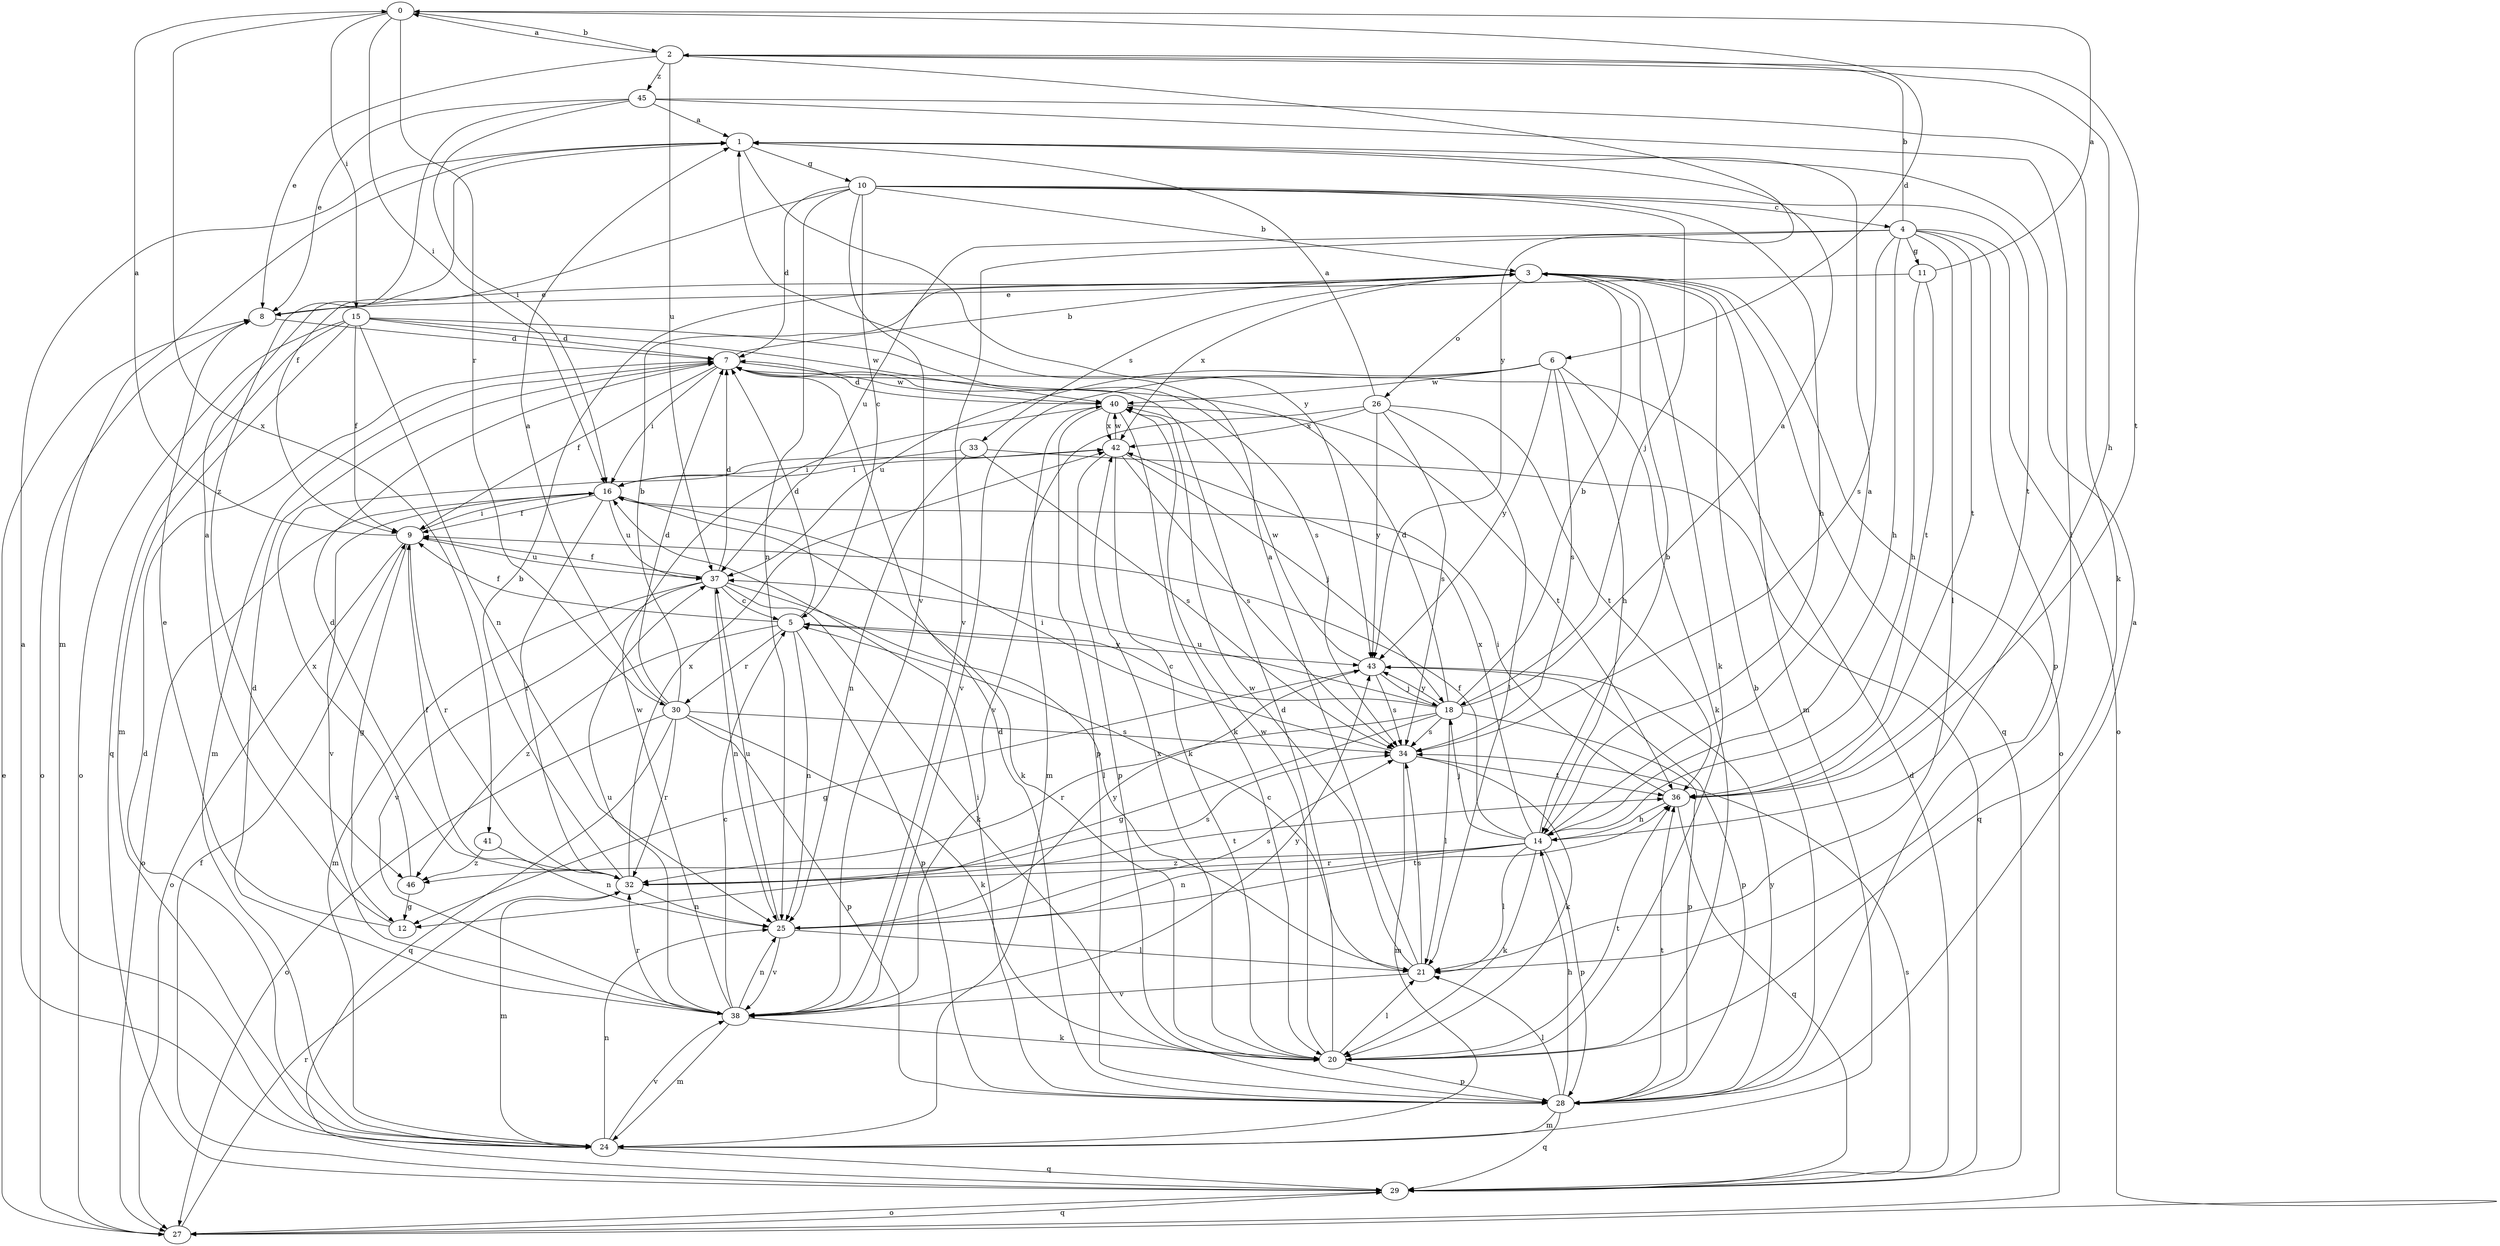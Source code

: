 strict digraph  {
0;
1;
2;
3;
4;
5;
6;
7;
8;
9;
10;
11;
12;
14;
15;
16;
18;
20;
21;
24;
25;
26;
27;
28;
29;
30;
32;
33;
34;
36;
37;
38;
40;
41;
42;
43;
45;
46;
0 -> 2  [label=b];
0 -> 6  [label=d];
0 -> 15  [label=i];
0 -> 16  [label=i];
0 -> 30  [label=r];
0 -> 41  [label=x];
1 -> 10  [label=g];
1 -> 24  [label=m];
1 -> 43  [label=y];
2 -> 0  [label=a];
2 -> 8  [label=e];
2 -> 14  [label=h];
2 -> 36  [label=t];
2 -> 37  [label=u];
2 -> 43  [label=y];
2 -> 45  [label=z];
3 -> 8  [label=e];
3 -> 20  [label=k];
3 -> 24  [label=m];
3 -> 26  [label=o];
3 -> 27  [label=o];
3 -> 29  [label=q];
3 -> 33  [label=s];
3 -> 42  [label=x];
4 -> 2  [label=b];
4 -> 11  [label=g];
4 -> 14  [label=h];
4 -> 21  [label=l];
4 -> 27  [label=o];
4 -> 28  [label=p];
4 -> 34  [label=s];
4 -> 36  [label=t];
4 -> 37  [label=u];
4 -> 38  [label=v];
5 -> 7  [label=d];
5 -> 9  [label=f];
5 -> 25  [label=n];
5 -> 28  [label=p];
5 -> 30  [label=r];
5 -> 43  [label=y];
5 -> 46  [label=z];
6 -> 14  [label=h];
6 -> 20  [label=k];
6 -> 34  [label=s];
6 -> 37  [label=u];
6 -> 38  [label=v];
6 -> 40  [label=w];
6 -> 43  [label=y];
7 -> 3  [label=b];
7 -> 9  [label=f];
7 -> 16  [label=i];
7 -> 24  [label=m];
7 -> 40  [label=w];
8 -> 7  [label=d];
8 -> 27  [label=o];
9 -> 0  [label=a];
9 -> 12  [label=g];
9 -> 16  [label=i];
9 -> 27  [label=o];
9 -> 32  [label=r];
9 -> 37  [label=u];
10 -> 3  [label=b];
10 -> 4  [label=c];
10 -> 5  [label=c];
10 -> 7  [label=d];
10 -> 9  [label=f];
10 -> 14  [label=h];
10 -> 18  [label=j];
10 -> 25  [label=n];
10 -> 36  [label=t];
10 -> 38  [label=v];
11 -> 0  [label=a];
11 -> 8  [label=e];
11 -> 14  [label=h];
11 -> 36  [label=t];
12 -> 1  [label=a];
12 -> 8  [label=e];
14 -> 1  [label=a];
14 -> 3  [label=b];
14 -> 9  [label=f];
14 -> 18  [label=j];
14 -> 20  [label=k];
14 -> 21  [label=l];
14 -> 25  [label=n];
14 -> 28  [label=p];
14 -> 32  [label=r];
14 -> 42  [label=x];
14 -> 46  [label=z];
15 -> 7  [label=d];
15 -> 9  [label=f];
15 -> 24  [label=m];
15 -> 25  [label=n];
15 -> 27  [label=o];
15 -> 29  [label=q];
15 -> 34  [label=s];
15 -> 40  [label=w];
16 -> 9  [label=f];
16 -> 20  [label=k];
16 -> 27  [label=o];
16 -> 32  [label=r];
16 -> 37  [label=u];
16 -> 38  [label=v];
18 -> 1  [label=a];
18 -> 3  [label=b];
18 -> 5  [label=c];
18 -> 7  [label=d];
18 -> 12  [label=g];
18 -> 21  [label=l];
18 -> 28  [label=p];
18 -> 32  [label=r];
18 -> 34  [label=s];
18 -> 37  [label=u];
18 -> 43  [label=y];
20 -> 7  [label=d];
20 -> 21  [label=l];
20 -> 28  [label=p];
20 -> 36  [label=t];
20 -> 40  [label=w];
20 -> 42  [label=x];
21 -> 1  [label=a];
21 -> 5  [label=c];
21 -> 34  [label=s];
21 -> 38  [label=v];
21 -> 40  [label=w];
24 -> 1  [label=a];
24 -> 7  [label=d];
24 -> 25  [label=n];
24 -> 29  [label=q];
24 -> 38  [label=v];
25 -> 21  [label=l];
25 -> 34  [label=s];
25 -> 36  [label=t];
25 -> 37  [label=u];
25 -> 38  [label=v];
25 -> 43  [label=y];
26 -> 1  [label=a];
26 -> 21  [label=l];
26 -> 34  [label=s];
26 -> 36  [label=t];
26 -> 38  [label=v];
26 -> 42  [label=x];
26 -> 43  [label=y];
27 -> 8  [label=e];
27 -> 29  [label=q];
27 -> 32  [label=r];
28 -> 1  [label=a];
28 -> 3  [label=b];
28 -> 7  [label=d];
28 -> 14  [label=h];
28 -> 16  [label=i];
28 -> 21  [label=l];
28 -> 24  [label=m];
28 -> 29  [label=q];
28 -> 36  [label=t];
28 -> 43  [label=y];
29 -> 7  [label=d];
29 -> 9  [label=f];
29 -> 27  [label=o];
29 -> 34  [label=s];
30 -> 1  [label=a];
30 -> 3  [label=b];
30 -> 7  [label=d];
30 -> 20  [label=k];
30 -> 27  [label=o];
30 -> 28  [label=p];
30 -> 29  [label=q];
30 -> 32  [label=r];
30 -> 34  [label=s];
32 -> 3  [label=b];
32 -> 7  [label=d];
32 -> 9  [label=f];
32 -> 24  [label=m];
32 -> 25  [label=n];
32 -> 34  [label=s];
32 -> 36  [label=t];
32 -> 42  [label=x];
33 -> 16  [label=i];
33 -> 25  [label=n];
33 -> 29  [label=q];
33 -> 34  [label=s];
34 -> 16  [label=i];
34 -> 20  [label=k];
34 -> 24  [label=m];
34 -> 36  [label=t];
36 -> 14  [label=h];
36 -> 16  [label=i];
36 -> 29  [label=q];
37 -> 5  [label=c];
37 -> 7  [label=d];
37 -> 9  [label=f];
37 -> 20  [label=k];
37 -> 21  [label=l];
37 -> 24  [label=m];
37 -> 25  [label=n];
37 -> 38  [label=v];
38 -> 5  [label=c];
38 -> 7  [label=d];
38 -> 20  [label=k];
38 -> 24  [label=m];
38 -> 25  [label=n];
38 -> 32  [label=r];
38 -> 37  [label=u];
38 -> 40  [label=w];
38 -> 43  [label=y];
40 -> 7  [label=d];
40 -> 20  [label=k];
40 -> 24  [label=m];
40 -> 28  [label=p];
40 -> 36  [label=t];
40 -> 42  [label=x];
41 -> 25  [label=n];
41 -> 46  [label=z];
42 -> 16  [label=i];
42 -> 18  [label=j];
42 -> 20  [label=k];
42 -> 28  [label=p];
42 -> 34  [label=s];
42 -> 40  [label=w];
43 -> 12  [label=g];
43 -> 18  [label=j];
43 -> 28  [label=p];
43 -> 34  [label=s];
43 -> 40  [label=w];
45 -> 1  [label=a];
45 -> 8  [label=e];
45 -> 16  [label=i];
45 -> 20  [label=k];
45 -> 21  [label=l];
45 -> 46  [label=z];
46 -> 12  [label=g];
46 -> 42  [label=x];
}
